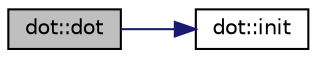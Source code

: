 digraph G
{
  edge [fontname="Helvetica",fontsize="10",labelfontname="Helvetica",labelfontsize="10"];
  node [fontname="Helvetica",fontsize="10",shape=record];
  rankdir=LR;
  Node1 [label="dot::dot",height=0.2,width=0.4,color="black", fillcolor="grey75", style="filled" fontcolor="black"];
  Node1 -> Node2 [color="midnightblue",fontsize="10",style="solid",fontname="Helvetica"];
  Node2 [label="dot::init",height=0.2,width=0.4,color="black", fillcolor="white", style="filled",URL="$classdot.html#a5841f9acea9e636b9630e8a2ebe25382"];
}
